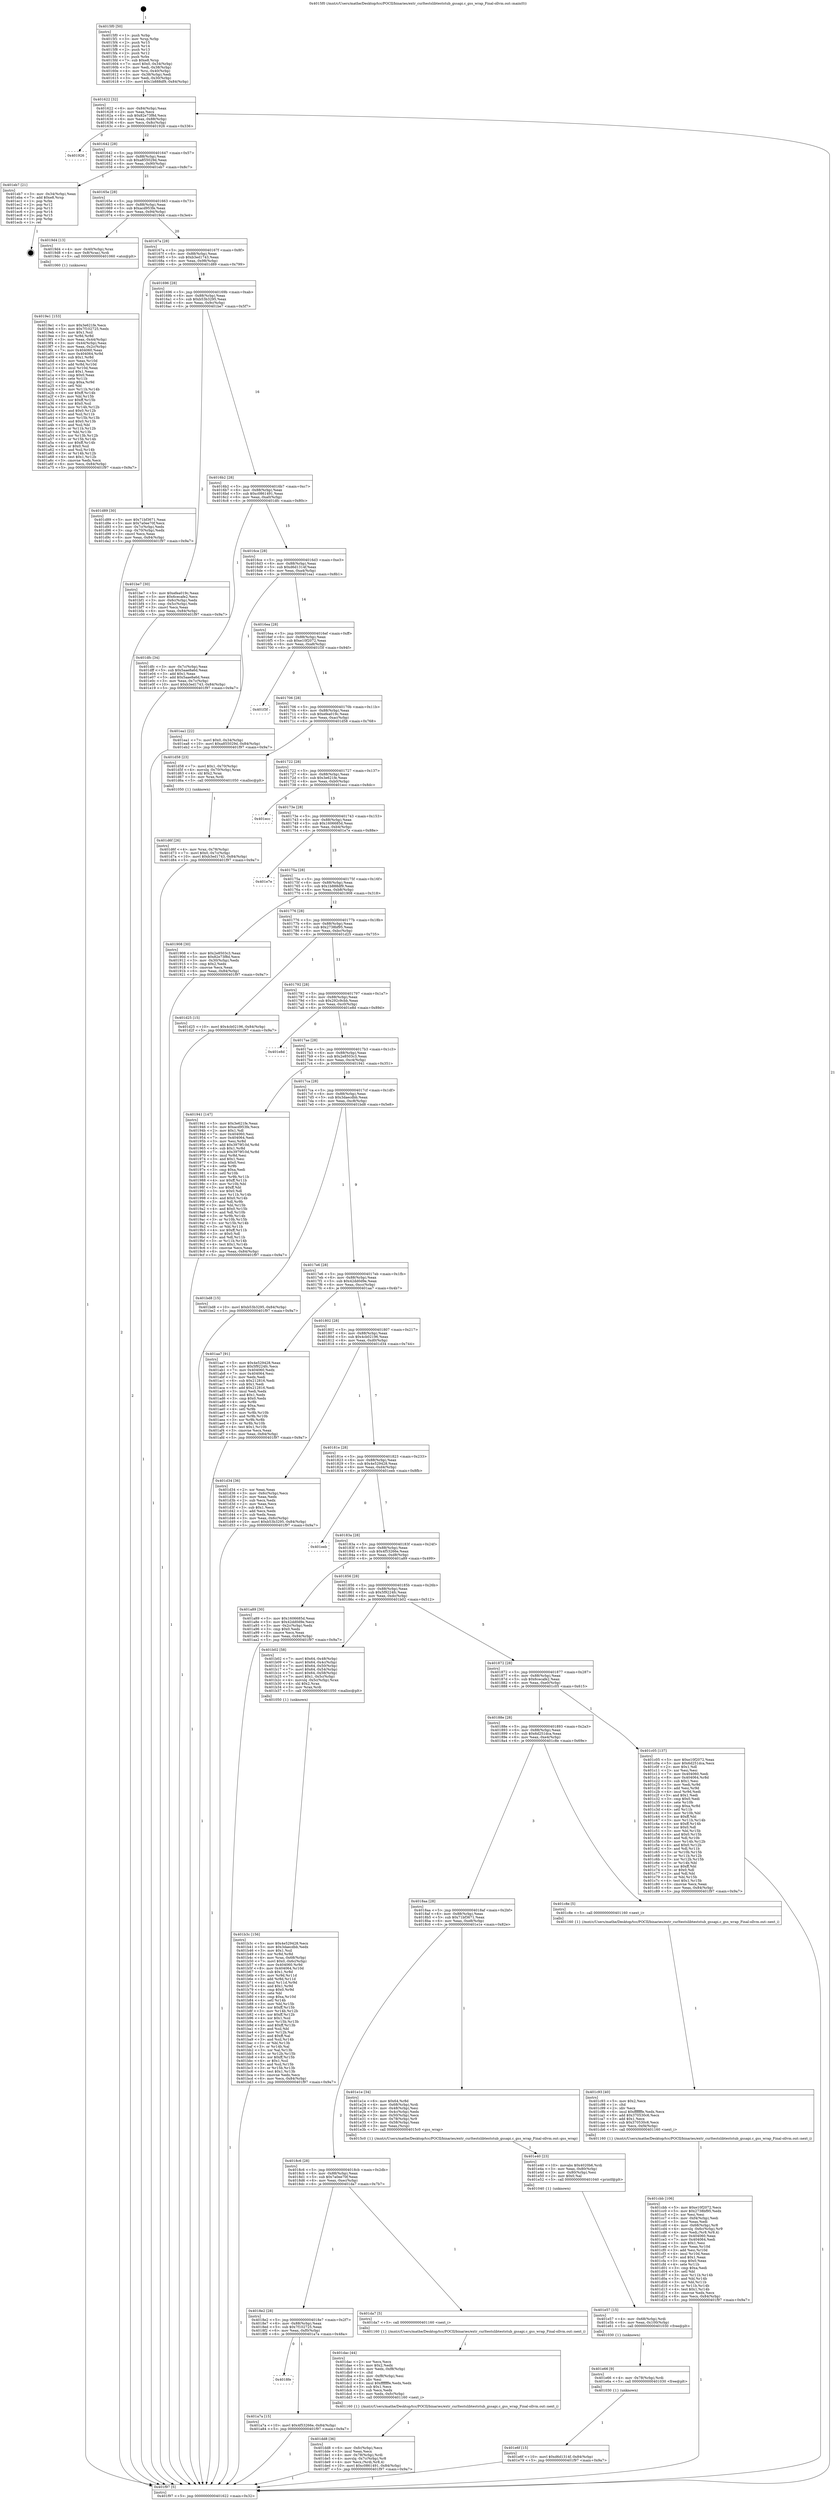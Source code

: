 digraph "0x4015f0" {
  label = "0x4015f0 (/mnt/c/Users/mathe/Desktop/tcc/POCII/binaries/extr_curltestslibteststub_gssapi.c_gss_wrap_Final-ollvm.out::main(0))"
  labelloc = "t"
  node[shape=record]

  Entry [label="",width=0.3,height=0.3,shape=circle,fillcolor=black,style=filled]
  "0x401622" [label="{
     0x401622 [32]\l
     | [instrs]\l
     &nbsp;&nbsp;0x401622 \<+6\>: mov -0x84(%rbp),%eax\l
     &nbsp;&nbsp;0x401628 \<+2\>: mov %eax,%ecx\l
     &nbsp;&nbsp;0x40162a \<+6\>: sub $0x82e73f8d,%ecx\l
     &nbsp;&nbsp;0x401630 \<+6\>: mov %eax,-0x88(%rbp)\l
     &nbsp;&nbsp;0x401636 \<+6\>: mov %ecx,-0x8c(%rbp)\l
     &nbsp;&nbsp;0x40163c \<+6\>: je 0000000000401926 \<main+0x336\>\l
  }"]
  "0x401926" [label="{
     0x401926\l
  }", style=dashed]
  "0x401642" [label="{
     0x401642 [28]\l
     | [instrs]\l
     &nbsp;&nbsp;0x401642 \<+5\>: jmp 0000000000401647 \<main+0x57\>\l
     &nbsp;&nbsp;0x401647 \<+6\>: mov -0x88(%rbp),%eax\l
     &nbsp;&nbsp;0x40164d \<+5\>: sub $0xa855029d,%eax\l
     &nbsp;&nbsp;0x401652 \<+6\>: mov %eax,-0x90(%rbp)\l
     &nbsp;&nbsp;0x401658 \<+6\>: je 0000000000401eb7 \<main+0x8c7\>\l
  }"]
  Exit [label="",width=0.3,height=0.3,shape=circle,fillcolor=black,style=filled,peripheries=2]
  "0x401eb7" [label="{
     0x401eb7 [21]\l
     | [instrs]\l
     &nbsp;&nbsp;0x401eb7 \<+3\>: mov -0x34(%rbp),%eax\l
     &nbsp;&nbsp;0x401eba \<+7\>: add $0xe8,%rsp\l
     &nbsp;&nbsp;0x401ec1 \<+1\>: pop %rbx\l
     &nbsp;&nbsp;0x401ec2 \<+2\>: pop %r12\l
     &nbsp;&nbsp;0x401ec4 \<+2\>: pop %r13\l
     &nbsp;&nbsp;0x401ec6 \<+2\>: pop %r14\l
     &nbsp;&nbsp;0x401ec8 \<+2\>: pop %r15\l
     &nbsp;&nbsp;0x401eca \<+1\>: pop %rbp\l
     &nbsp;&nbsp;0x401ecb \<+1\>: ret\l
  }"]
  "0x40165e" [label="{
     0x40165e [28]\l
     | [instrs]\l
     &nbsp;&nbsp;0x40165e \<+5\>: jmp 0000000000401663 \<main+0x73\>\l
     &nbsp;&nbsp;0x401663 \<+6\>: mov -0x88(%rbp),%eax\l
     &nbsp;&nbsp;0x401669 \<+5\>: sub $0xacd953fe,%eax\l
     &nbsp;&nbsp;0x40166e \<+6\>: mov %eax,-0x94(%rbp)\l
     &nbsp;&nbsp;0x401674 \<+6\>: je 00000000004019d4 \<main+0x3e4\>\l
  }"]
  "0x401e6f" [label="{
     0x401e6f [15]\l
     | [instrs]\l
     &nbsp;&nbsp;0x401e6f \<+10\>: movl $0xd6d1314f,-0x84(%rbp)\l
     &nbsp;&nbsp;0x401e79 \<+5\>: jmp 0000000000401f97 \<main+0x9a7\>\l
  }"]
  "0x4019d4" [label="{
     0x4019d4 [13]\l
     | [instrs]\l
     &nbsp;&nbsp;0x4019d4 \<+4\>: mov -0x40(%rbp),%rax\l
     &nbsp;&nbsp;0x4019d8 \<+4\>: mov 0x8(%rax),%rdi\l
     &nbsp;&nbsp;0x4019dc \<+5\>: call 0000000000401060 \<atoi@plt\>\l
     | [calls]\l
     &nbsp;&nbsp;0x401060 \{1\} (unknown)\l
  }"]
  "0x40167a" [label="{
     0x40167a [28]\l
     | [instrs]\l
     &nbsp;&nbsp;0x40167a \<+5\>: jmp 000000000040167f \<main+0x8f\>\l
     &nbsp;&nbsp;0x40167f \<+6\>: mov -0x88(%rbp),%eax\l
     &nbsp;&nbsp;0x401685 \<+5\>: sub $0xb3ed1743,%eax\l
     &nbsp;&nbsp;0x40168a \<+6\>: mov %eax,-0x98(%rbp)\l
     &nbsp;&nbsp;0x401690 \<+6\>: je 0000000000401d89 \<main+0x799\>\l
  }"]
  "0x401e66" [label="{
     0x401e66 [9]\l
     | [instrs]\l
     &nbsp;&nbsp;0x401e66 \<+4\>: mov -0x78(%rbp),%rdi\l
     &nbsp;&nbsp;0x401e6a \<+5\>: call 0000000000401030 \<free@plt\>\l
     | [calls]\l
     &nbsp;&nbsp;0x401030 \{1\} (unknown)\l
  }"]
  "0x401d89" [label="{
     0x401d89 [30]\l
     | [instrs]\l
     &nbsp;&nbsp;0x401d89 \<+5\>: mov $0x71bf3671,%eax\l
     &nbsp;&nbsp;0x401d8e \<+5\>: mov $0x7a0ee70f,%ecx\l
     &nbsp;&nbsp;0x401d93 \<+3\>: mov -0x7c(%rbp),%edx\l
     &nbsp;&nbsp;0x401d96 \<+3\>: cmp -0x70(%rbp),%edx\l
     &nbsp;&nbsp;0x401d99 \<+3\>: cmovl %ecx,%eax\l
     &nbsp;&nbsp;0x401d9c \<+6\>: mov %eax,-0x84(%rbp)\l
     &nbsp;&nbsp;0x401da2 \<+5\>: jmp 0000000000401f97 \<main+0x9a7\>\l
  }"]
  "0x401696" [label="{
     0x401696 [28]\l
     | [instrs]\l
     &nbsp;&nbsp;0x401696 \<+5\>: jmp 000000000040169b \<main+0xab\>\l
     &nbsp;&nbsp;0x40169b \<+6\>: mov -0x88(%rbp),%eax\l
     &nbsp;&nbsp;0x4016a1 \<+5\>: sub $0xb53b3295,%eax\l
     &nbsp;&nbsp;0x4016a6 \<+6\>: mov %eax,-0x9c(%rbp)\l
     &nbsp;&nbsp;0x4016ac \<+6\>: je 0000000000401be7 \<main+0x5f7\>\l
  }"]
  "0x401e57" [label="{
     0x401e57 [15]\l
     | [instrs]\l
     &nbsp;&nbsp;0x401e57 \<+4\>: mov -0x68(%rbp),%rdi\l
     &nbsp;&nbsp;0x401e5b \<+6\>: mov %eax,-0x100(%rbp)\l
     &nbsp;&nbsp;0x401e61 \<+5\>: call 0000000000401030 \<free@plt\>\l
     | [calls]\l
     &nbsp;&nbsp;0x401030 \{1\} (unknown)\l
  }"]
  "0x401be7" [label="{
     0x401be7 [30]\l
     | [instrs]\l
     &nbsp;&nbsp;0x401be7 \<+5\>: mov $0xefea019c,%eax\l
     &nbsp;&nbsp;0x401bec \<+5\>: mov $0x6cecafe2,%ecx\l
     &nbsp;&nbsp;0x401bf1 \<+3\>: mov -0x6c(%rbp),%edx\l
     &nbsp;&nbsp;0x401bf4 \<+3\>: cmp -0x5c(%rbp),%edx\l
     &nbsp;&nbsp;0x401bf7 \<+3\>: cmovl %ecx,%eax\l
     &nbsp;&nbsp;0x401bfa \<+6\>: mov %eax,-0x84(%rbp)\l
     &nbsp;&nbsp;0x401c00 \<+5\>: jmp 0000000000401f97 \<main+0x9a7\>\l
  }"]
  "0x4016b2" [label="{
     0x4016b2 [28]\l
     | [instrs]\l
     &nbsp;&nbsp;0x4016b2 \<+5\>: jmp 00000000004016b7 \<main+0xc7\>\l
     &nbsp;&nbsp;0x4016b7 \<+6\>: mov -0x88(%rbp),%eax\l
     &nbsp;&nbsp;0x4016bd \<+5\>: sub $0xc0861491,%eax\l
     &nbsp;&nbsp;0x4016c2 \<+6\>: mov %eax,-0xa0(%rbp)\l
     &nbsp;&nbsp;0x4016c8 \<+6\>: je 0000000000401dfc \<main+0x80c\>\l
  }"]
  "0x401e40" [label="{
     0x401e40 [23]\l
     | [instrs]\l
     &nbsp;&nbsp;0x401e40 \<+10\>: movabs $0x4020b6,%rdi\l
     &nbsp;&nbsp;0x401e4a \<+3\>: mov %eax,-0x80(%rbp)\l
     &nbsp;&nbsp;0x401e4d \<+3\>: mov -0x80(%rbp),%esi\l
     &nbsp;&nbsp;0x401e50 \<+2\>: mov $0x0,%al\l
     &nbsp;&nbsp;0x401e52 \<+5\>: call 0000000000401040 \<printf@plt\>\l
     | [calls]\l
     &nbsp;&nbsp;0x401040 \{1\} (unknown)\l
  }"]
  "0x401dfc" [label="{
     0x401dfc [34]\l
     | [instrs]\l
     &nbsp;&nbsp;0x401dfc \<+3\>: mov -0x7c(%rbp),%eax\l
     &nbsp;&nbsp;0x401dff \<+5\>: sub $0x5aae8a6d,%eax\l
     &nbsp;&nbsp;0x401e04 \<+3\>: add $0x1,%eax\l
     &nbsp;&nbsp;0x401e07 \<+5\>: add $0x5aae8a6d,%eax\l
     &nbsp;&nbsp;0x401e0c \<+3\>: mov %eax,-0x7c(%rbp)\l
     &nbsp;&nbsp;0x401e0f \<+10\>: movl $0xb3ed1743,-0x84(%rbp)\l
     &nbsp;&nbsp;0x401e19 \<+5\>: jmp 0000000000401f97 \<main+0x9a7\>\l
  }"]
  "0x4016ce" [label="{
     0x4016ce [28]\l
     | [instrs]\l
     &nbsp;&nbsp;0x4016ce \<+5\>: jmp 00000000004016d3 \<main+0xe3\>\l
     &nbsp;&nbsp;0x4016d3 \<+6\>: mov -0x88(%rbp),%eax\l
     &nbsp;&nbsp;0x4016d9 \<+5\>: sub $0xd6d1314f,%eax\l
     &nbsp;&nbsp;0x4016de \<+6\>: mov %eax,-0xa4(%rbp)\l
     &nbsp;&nbsp;0x4016e4 \<+6\>: je 0000000000401ea1 \<main+0x8b1\>\l
  }"]
  "0x401dd8" [label="{
     0x401dd8 [36]\l
     | [instrs]\l
     &nbsp;&nbsp;0x401dd8 \<+6\>: mov -0xfc(%rbp),%ecx\l
     &nbsp;&nbsp;0x401dde \<+3\>: imul %eax,%ecx\l
     &nbsp;&nbsp;0x401de1 \<+4\>: mov -0x78(%rbp),%rdi\l
     &nbsp;&nbsp;0x401de5 \<+4\>: movslq -0x7c(%rbp),%r8\l
     &nbsp;&nbsp;0x401de9 \<+4\>: mov %ecx,(%rdi,%r8,4)\l
     &nbsp;&nbsp;0x401ded \<+10\>: movl $0xc0861491,-0x84(%rbp)\l
     &nbsp;&nbsp;0x401df7 \<+5\>: jmp 0000000000401f97 \<main+0x9a7\>\l
  }"]
  "0x401ea1" [label="{
     0x401ea1 [22]\l
     | [instrs]\l
     &nbsp;&nbsp;0x401ea1 \<+7\>: movl $0x0,-0x34(%rbp)\l
     &nbsp;&nbsp;0x401ea8 \<+10\>: movl $0xa855029d,-0x84(%rbp)\l
     &nbsp;&nbsp;0x401eb2 \<+5\>: jmp 0000000000401f97 \<main+0x9a7\>\l
  }"]
  "0x4016ea" [label="{
     0x4016ea [28]\l
     | [instrs]\l
     &nbsp;&nbsp;0x4016ea \<+5\>: jmp 00000000004016ef \<main+0xff\>\l
     &nbsp;&nbsp;0x4016ef \<+6\>: mov -0x88(%rbp),%eax\l
     &nbsp;&nbsp;0x4016f5 \<+5\>: sub $0xe10f2072,%eax\l
     &nbsp;&nbsp;0x4016fa \<+6\>: mov %eax,-0xa8(%rbp)\l
     &nbsp;&nbsp;0x401700 \<+6\>: je 0000000000401f3f \<main+0x94f\>\l
  }"]
  "0x401dac" [label="{
     0x401dac [44]\l
     | [instrs]\l
     &nbsp;&nbsp;0x401dac \<+2\>: xor %ecx,%ecx\l
     &nbsp;&nbsp;0x401dae \<+5\>: mov $0x2,%edx\l
     &nbsp;&nbsp;0x401db3 \<+6\>: mov %edx,-0xf8(%rbp)\l
     &nbsp;&nbsp;0x401db9 \<+1\>: cltd\l
     &nbsp;&nbsp;0x401dba \<+6\>: mov -0xf8(%rbp),%esi\l
     &nbsp;&nbsp;0x401dc0 \<+2\>: idiv %esi\l
     &nbsp;&nbsp;0x401dc2 \<+6\>: imul $0xfffffffe,%edx,%edx\l
     &nbsp;&nbsp;0x401dc8 \<+3\>: sub $0x1,%ecx\l
     &nbsp;&nbsp;0x401dcb \<+2\>: sub %ecx,%edx\l
     &nbsp;&nbsp;0x401dcd \<+6\>: mov %edx,-0xfc(%rbp)\l
     &nbsp;&nbsp;0x401dd3 \<+5\>: call 0000000000401160 \<next_i\>\l
     | [calls]\l
     &nbsp;&nbsp;0x401160 \{1\} (/mnt/c/Users/mathe/Desktop/tcc/POCII/binaries/extr_curltestslibteststub_gssapi.c_gss_wrap_Final-ollvm.out::next_i)\l
  }"]
  "0x401f3f" [label="{
     0x401f3f\l
  }", style=dashed]
  "0x401706" [label="{
     0x401706 [28]\l
     | [instrs]\l
     &nbsp;&nbsp;0x401706 \<+5\>: jmp 000000000040170b \<main+0x11b\>\l
     &nbsp;&nbsp;0x40170b \<+6\>: mov -0x88(%rbp),%eax\l
     &nbsp;&nbsp;0x401711 \<+5\>: sub $0xefea019c,%eax\l
     &nbsp;&nbsp;0x401716 \<+6\>: mov %eax,-0xac(%rbp)\l
     &nbsp;&nbsp;0x40171c \<+6\>: je 0000000000401d58 \<main+0x768\>\l
  }"]
  "0x401d6f" [label="{
     0x401d6f [26]\l
     | [instrs]\l
     &nbsp;&nbsp;0x401d6f \<+4\>: mov %rax,-0x78(%rbp)\l
     &nbsp;&nbsp;0x401d73 \<+7\>: movl $0x0,-0x7c(%rbp)\l
     &nbsp;&nbsp;0x401d7a \<+10\>: movl $0xb3ed1743,-0x84(%rbp)\l
     &nbsp;&nbsp;0x401d84 \<+5\>: jmp 0000000000401f97 \<main+0x9a7\>\l
  }"]
  "0x401d58" [label="{
     0x401d58 [23]\l
     | [instrs]\l
     &nbsp;&nbsp;0x401d58 \<+7\>: movl $0x1,-0x70(%rbp)\l
     &nbsp;&nbsp;0x401d5f \<+4\>: movslq -0x70(%rbp),%rax\l
     &nbsp;&nbsp;0x401d63 \<+4\>: shl $0x2,%rax\l
     &nbsp;&nbsp;0x401d67 \<+3\>: mov %rax,%rdi\l
     &nbsp;&nbsp;0x401d6a \<+5\>: call 0000000000401050 \<malloc@plt\>\l
     | [calls]\l
     &nbsp;&nbsp;0x401050 \{1\} (unknown)\l
  }"]
  "0x401722" [label="{
     0x401722 [28]\l
     | [instrs]\l
     &nbsp;&nbsp;0x401722 \<+5\>: jmp 0000000000401727 \<main+0x137\>\l
     &nbsp;&nbsp;0x401727 \<+6\>: mov -0x88(%rbp),%eax\l
     &nbsp;&nbsp;0x40172d \<+5\>: sub $0x3e621fe,%eax\l
     &nbsp;&nbsp;0x401732 \<+6\>: mov %eax,-0xb0(%rbp)\l
     &nbsp;&nbsp;0x401738 \<+6\>: je 0000000000401ecc \<main+0x8dc\>\l
  }"]
  "0x401cbb" [label="{
     0x401cbb [106]\l
     | [instrs]\l
     &nbsp;&nbsp;0x401cbb \<+5\>: mov $0xe10f2072,%ecx\l
     &nbsp;&nbsp;0x401cc0 \<+5\>: mov $0x2738bf95,%edx\l
     &nbsp;&nbsp;0x401cc5 \<+2\>: xor %esi,%esi\l
     &nbsp;&nbsp;0x401cc7 \<+6\>: mov -0xf4(%rbp),%edi\l
     &nbsp;&nbsp;0x401ccd \<+3\>: imul %eax,%edi\l
     &nbsp;&nbsp;0x401cd0 \<+4\>: mov -0x68(%rbp),%r8\l
     &nbsp;&nbsp;0x401cd4 \<+4\>: movslq -0x6c(%rbp),%r9\l
     &nbsp;&nbsp;0x401cd8 \<+4\>: mov %edi,(%r8,%r9,4)\l
     &nbsp;&nbsp;0x401cdc \<+7\>: mov 0x404060,%eax\l
     &nbsp;&nbsp;0x401ce3 \<+7\>: mov 0x404064,%edi\l
     &nbsp;&nbsp;0x401cea \<+3\>: sub $0x1,%esi\l
     &nbsp;&nbsp;0x401ced \<+3\>: mov %eax,%r10d\l
     &nbsp;&nbsp;0x401cf0 \<+3\>: add %esi,%r10d\l
     &nbsp;&nbsp;0x401cf3 \<+4\>: imul %r10d,%eax\l
     &nbsp;&nbsp;0x401cf7 \<+3\>: and $0x1,%eax\l
     &nbsp;&nbsp;0x401cfa \<+3\>: cmp $0x0,%eax\l
     &nbsp;&nbsp;0x401cfd \<+4\>: sete %r11b\l
     &nbsp;&nbsp;0x401d01 \<+3\>: cmp $0xa,%edi\l
     &nbsp;&nbsp;0x401d04 \<+3\>: setl %bl\l
     &nbsp;&nbsp;0x401d07 \<+3\>: mov %r11b,%r14b\l
     &nbsp;&nbsp;0x401d0a \<+3\>: and %bl,%r14b\l
     &nbsp;&nbsp;0x401d0d \<+3\>: xor %bl,%r11b\l
     &nbsp;&nbsp;0x401d10 \<+3\>: or %r11b,%r14b\l
     &nbsp;&nbsp;0x401d13 \<+4\>: test $0x1,%r14b\l
     &nbsp;&nbsp;0x401d17 \<+3\>: cmovne %edx,%ecx\l
     &nbsp;&nbsp;0x401d1a \<+6\>: mov %ecx,-0x84(%rbp)\l
     &nbsp;&nbsp;0x401d20 \<+5\>: jmp 0000000000401f97 \<main+0x9a7\>\l
  }"]
  "0x401ecc" [label="{
     0x401ecc\l
  }", style=dashed]
  "0x40173e" [label="{
     0x40173e [28]\l
     | [instrs]\l
     &nbsp;&nbsp;0x40173e \<+5\>: jmp 0000000000401743 \<main+0x153\>\l
     &nbsp;&nbsp;0x401743 \<+6\>: mov -0x88(%rbp),%eax\l
     &nbsp;&nbsp;0x401749 \<+5\>: sub $0x1606685d,%eax\l
     &nbsp;&nbsp;0x40174e \<+6\>: mov %eax,-0xb4(%rbp)\l
     &nbsp;&nbsp;0x401754 \<+6\>: je 0000000000401e7e \<main+0x88e\>\l
  }"]
  "0x401c93" [label="{
     0x401c93 [40]\l
     | [instrs]\l
     &nbsp;&nbsp;0x401c93 \<+5\>: mov $0x2,%ecx\l
     &nbsp;&nbsp;0x401c98 \<+1\>: cltd\l
     &nbsp;&nbsp;0x401c99 \<+2\>: idiv %ecx\l
     &nbsp;&nbsp;0x401c9b \<+6\>: imul $0xfffffffe,%edx,%ecx\l
     &nbsp;&nbsp;0x401ca1 \<+6\>: add $0x370530c6,%ecx\l
     &nbsp;&nbsp;0x401ca7 \<+3\>: add $0x1,%ecx\l
     &nbsp;&nbsp;0x401caa \<+6\>: sub $0x370530c6,%ecx\l
     &nbsp;&nbsp;0x401cb0 \<+6\>: mov %ecx,-0xf4(%rbp)\l
     &nbsp;&nbsp;0x401cb6 \<+5\>: call 0000000000401160 \<next_i\>\l
     | [calls]\l
     &nbsp;&nbsp;0x401160 \{1\} (/mnt/c/Users/mathe/Desktop/tcc/POCII/binaries/extr_curltestslibteststub_gssapi.c_gss_wrap_Final-ollvm.out::next_i)\l
  }"]
  "0x401e7e" [label="{
     0x401e7e\l
  }", style=dashed]
  "0x40175a" [label="{
     0x40175a [28]\l
     | [instrs]\l
     &nbsp;&nbsp;0x40175a \<+5\>: jmp 000000000040175f \<main+0x16f\>\l
     &nbsp;&nbsp;0x40175f \<+6\>: mov -0x88(%rbp),%eax\l
     &nbsp;&nbsp;0x401765 \<+5\>: sub $0x1b888df9,%eax\l
     &nbsp;&nbsp;0x40176a \<+6\>: mov %eax,-0xb8(%rbp)\l
     &nbsp;&nbsp;0x401770 \<+6\>: je 0000000000401908 \<main+0x318\>\l
  }"]
  "0x401b3c" [label="{
     0x401b3c [156]\l
     | [instrs]\l
     &nbsp;&nbsp;0x401b3c \<+5\>: mov $0x4e529428,%ecx\l
     &nbsp;&nbsp;0x401b41 \<+5\>: mov $0x3daecdbb,%edx\l
     &nbsp;&nbsp;0x401b46 \<+3\>: mov $0x1,%sil\l
     &nbsp;&nbsp;0x401b49 \<+3\>: xor %r8d,%r8d\l
     &nbsp;&nbsp;0x401b4c \<+4\>: mov %rax,-0x68(%rbp)\l
     &nbsp;&nbsp;0x401b50 \<+7\>: movl $0x0,-0x6c(%rbp)\l
     &nbsp;&nbsp;0x401b57 \<+8\>: mov 0x404060,%r9d\l
     &nbsp;&nbsp;0x401b5f \<+8\>: mov 0x404064,%r10d\l
     &nbsp;&nbsp;0x401b67 \<+4\>: sub $0x1,%r8d\l
     &nbsp;&nbsp;0x401b6b \<+3\>: mov %r9d,%r11d\l
     &nbsp;&nbsp;0x401b6e \<+3\>: add %r8d,%r11d\l
     &nbsp;&nbsp;0x401b71 \<+4\>: imul %r11d,%r9d\l
     &nbsp;&nbsp;0x401b75 \<+4\>: and $0x1,%r9d\l
     &nbsp;&nbsp;0x401b79 \<+4\>: cmp $0x0,%r9d\l
     &nbsp;&nbsp;0x401b7d \<+3\>: sete %bl\l
     &nbsp;&nbsp;0x401b80 \<+4\>: cmp $0xa,%r10d\l
     &nbsp;&nbsp;0x401b84 \<+4\>: setl %r14b\l
     &nbsp;&nbsp;0x401b88 \<+3\>: mov %bl,%r15b\l
     &nbsp;&nbsp;0x401b8b \<+4\>: xor $0xff,%r15b\l
     &nbsp;&nbsp;0x401b8f \<+3\>: mov %r14b,%r12b\l
     &nbsp;&nbsp;0x401b92 \<+4\>: xor $0xff,%r12b\l
     &nbsp;&nbsp;0x401b96 \<+4\>: xor $0x1,%sil\l
     &nbsp;&nbsp;0x401b9a \<+3\>: mov %r15b,%r13b\l
     &nbsp;&nbsp;0x401b9d \<+4\>: and $0xff,%r13b\l
     &nbsp;&nbsp;0x401ba1 \<+3\>: and %sil,%bl\l
     &nbsp;&nbsp;0x401ba4 \<+3\>: mov %r12b,%al\l
     &nbsp;&nbsp;0x401ba7 \<+2\>: and $0xff,%al\l
     &nbsp;&nbsp;0x401ba9 \<+3\>: and %sil,%r14b\l
     &nbsp;&nbsp;0x401bac \<+3\>: or %bl,%r13b\l
     &nbsp;&nbsp;0x401baf \<+3\>: or %r14b,%al\l
     &nbsp;&nbsp;0x401bb2 \<+3\>: xor %al,%r13b\l
     &nbsp;&nbsp;0x401bb5 \<+3\>: or %r12b,%r15b\l
     &nbsp;&nbsp;0x401bb8 \<+4\>: xor $0xff,%r15b\l
     &nbsp;&nbsp;0x401bbc \<+4\>: or $0x1,%sil\l
     &nbsp;&nbsp;0x401bc0 \<+3\>: and %sil,%r15b\l
     &nbsp;&nbsp;0x401bc3 \<+3\>: or %r15b,%r13b\l
     &nbsp;&nbsp;0x401bc6 \<+4\>: test $0x1,%r13b\l
     &nbsp;&nbsp;0x401bca \<+3\>: cmovne %edx,%ecx\l
     &nbsp;&nbsp;0x401bcd \<+6\>: mov %ecx,-0x84(%rbp)\l
     &nbsp;&nbsp;0x401bd3 \<+5\>: jmp 0000000000401f97 \<main+0x9a7\>\l
  }"]
  "0x401908" [label="{
     0x401908 [30]\l
     | [instrs]\l
     &nbsp;&nbsp;0x401908 \<+5\>: mov $0x2e8503c3,%eax\l
     &nbsp;&nbsp;0x40190d \<+5\>: mov $0x82e73f8d,%ecx\l
     &nbsp;&nbsp;0x401912 \<+3\>: mov -0x30(%rbp),%edx\l
     &nbsp;&nbsp;0x401915 \<+3\>: cmp $0x2,%edx\l
     &nbsp;&nbsp;0x401918 \<+3\>: cmovne %ecx,%eax\l
     &nbsp;&nbsp;0x40191b \<+6\>: mov %eax,-0x84(%rbp)\l
     &nbsp;&nbsp;0x401921 \<+5\>: jmp 0000000000401f97 \<main+0x9a7\>\l
  }"]
  "0x401776" [label="{
     0x401776 [28]\l
     | [instrs]\l
     &nbsp;&nbsp;0x401776 \<+5\>: jmp 000000000040177b \<main+0x18b\>\l
     &nbsp;&nbsp;0x40177b \<+6\>: mov -0x88(%rbp),%eax\l
     &nbsp;&nbsp;0x401781 \<+5\>: sub $0x2738bf95,%eax\l
     &nbsp;&nbsp;0x401786 \<+6\>: mov %eax,-0xbc(%rbp)\l
     &nbsp;&nbsp;0x40178c \<+6\>: je 0000000000401d25 \<main+0x735\>\l
  }"]
  "0x401f97" [label="{
     0x401f97 [5]\l
     | [instrs]\l
     &nbsp;&nbsp;0x401f97 \<+5\>: jmp 0000000000401622 \<main+0x32\>\l
  }"]
  "0x4015f0" [label="{
     0x4015f0 [50]\l
     | [instrs]\l
     &nbsp;&nbsp;0x4015f0 \<+1\>: push %rbp\l
     &nbsp;&nbsp;0x4015f1 \<+3\>: mov %rsp,%rbp\l
     &nbsp;&nbsp;0x4015f4 \<+2\>: push %r15\l
     &nbsp;&nbsp;0x4015f6 \<+2\>: push %r14\l
     &nbsp;&nbsp;0x4015f8 \<+2\>: push %r13\l
     &nbsp;&nbsp;0x4015fa \<+2\>: push %r12\l
     &nbsp;&nbsp;0x4015fc \<+1\>: push %rbx\l
     &nbsp;&nbsp;0x4015fd \<+7\>: sub $0xe8,%rsp\l
     &nbsp;&nbsp;0x401604 \<+7\>: movl $0x0,-0x34(%rbp)\l
     &nbsp;&nbsp;0x40160b \<+3\>: mov %edi,-0x38(%rbp)\l
     &nbsp;&nbsp;0x40160e \<+4\>: mov %rsi,-0x40(%rbp)\l
     &nbsp;&nbsp;0x401612 \<+3\>: mov -0x38(%rbp),%edi\l
     &nbsp;&nbsp;0x401615 \<+3\>: mov %edi,-0x30(%rbp)\l
     &nbsp;&nbsp;0x401618 \<+10\>: movl $0x1b888df9,-0x84(%rbp)\l
  }"]
  "0x4018fe" [label="{
     0x4018fe\l
  }", style=dashed]
  "0x401d25" [label="{
     0x401d25 [15]\l
     | [instrs]\l
     &nbsp;&nbsp;0x401d25 \<+10\>: movl $0x4cb02196,-0x84(%rbp)\l
     &nbsp;&nbsp;0x401d2f \<+5\>: jmp 0000000000401f97 \<main+0x9a7\>\l
  }"]
  "0x401792" [label="{
     0x401792 [28]\l
     | [instrs]\l
     &nbsp;&nbsp;0x401792 \<+5\>: jmp 0000000000401797 \<main+0x1a7\>\l
     &nbsp;&nbsp;0x401797 \<+6\>: mov -0x88(%rbp),%eax\l
     &nbsp;&nbsp;0x40179d \<+5\>: sub $0x292c9cbb,%eax\l
     &nbsp;&nbsp;0x4017a2 \<+6\>: mov %eax,-0xc0(%rbp)\l
     &nbsp;&nbsp;0x4017a8 \<+6\>: je 0000000000401e8d \<main+0x89d\>\l
  }"]
  "0x401a7a" [label="{
     0x401a7a [15]\l
     | [instrs]\l
     &nbsp;&nbsp;0x401a7a \<+10\>: movl $0x4f53266e,-0x84(%rbp)\l
     &nbsp;&nbsp;0x401a84 \<+5\>: jmp 0000000000401f97 \<main+0x9a7\>\l
  }"]
  "0x401e8d" [label="{
     0x401e8d\l
  }", style=dashed]
  "0x4017ae" [label="{
     0x4017ae [28]\l
     | [instrs]\l
     &nbsp;&nbsp;0x4017ae \<+5\>: jmp 00000000004017b3 \<main+0x1c3\>\l
     &nbsp;&nbsp;0x4017b3 \<+6\>: mov -0x88(%rbp),%eax\l
     &nbsp;&nbsp;0x4017b9 \<+5\>: sub $0x2e8503c3,%eax\l
     &nbsp;&nbsp;0x4017be \<+6\>: mov %eax,-0xc4(%rbp)\l
     &nbsp;&nbsp;0x4017c4 \<+6\>: je 0000000000401941 \<main+0x351\>\l
  }"]
  "0x4018e2" [label="{
     0x4018e2 [28]\l
     | [instrs]\l
     &nbsp;&nbsp;0x4018e2 \<+5\>: jmp 00000000004018e7 \<main+0x2f7\>\l
     &nbsp;&nbsp;0x4018e7 \<+6\>: mov -0x88(%rbp),%eax\l
     &nbsp;&nbsp;0x4018ed \<+5\>: sub $0x7f102725,%eax\l
     &nbsp;&nbsp;0x4018f2 \<+6\>: mov %eax,-0xf0(%rbp)\l
     &nbsp;&nbsp;0x4018f8 \<+6\>: je 0000000000401a7a \<main+0x48a\>\l
  }"]
  "0x401941" [label="{
     0x401941 [147]\l
     | [instrs]\l
     &nbsp;&nbsp;0x401941 \<+5\>: mov $0x3e621fe,%eax\l
     &nbsp;&nbsp;0x401946 \<+5\>: mov $0xacd953fe,%ecx\l
     &nbsp;&nbsp;0x40194b \<+2\>: mov $0x1,%dl\l
     &nbsp;&nbsp;0x40194d \<+7\>: mov 0x404060,%esi\l
     &nbsp;&nbsp;0x401954 \<+7\>: mov 0x404064,%edi\l
     &nbsp;&nbsp;0x40195b \<+3\>: mov %esi,%r8d\l
     &nbsp;&nbsp;0x40195e \<+7\>: add $0x3979f10d,%r8d\l
     &nbsp;&nbsp;0x401965 \<+4\>: sub $0x1,%r8d\l
     &nbsp;&nbsp;0x401969 \<+7\>: sub $0x3979f10d,%r8d\l
     &nbsp;&nbsp;0x401970 \<+4\>: imul %r8d,%esi\l
     &nbsp;&nbsp;0x401974 \<+3\>: and $0x1,%esi\l
     &nbsp;&nbsp;0x401977 \<+3\>: cmp $0x0,%esi\l
     &nbsp;&nbsp;0x40197a \<+4\>: sete %r9b\l
     &nbsp;&nbsp;0x40197e \<+3\>: cmp $0xa,%edi\l
     &nbsp;&nbsp;0x401981 \<+4\>: setl %r10b\l
     &nbsp;&nbsp;0x401985 \<+3\>: mov %r9b,%r11b\l
     &nbsp;&nbsp;0x401988 \<+4\>: xor $0xff,%r11b\l
     &nbsp;&nbsp;0x40198c \<+3\>: mov %r10b,%bl\l
     &nbsp;&nbsp;0x40198f \<+3\>: xor $0xff,%bl\l
     &nbsp;&nbsp;0x401992 \<+3\>: xor $0x0,%dl\l
     &nbsp;&nbsp;0x401995 \<+3\>: mov %r11b,%r14b\l
     &nbsp;&nbsp;0x401998 \<+4\>: and $0x0,%r14b\l
     &nbsp;&nbsp;0x40199c \<+3\>: and %dl,%r9b\l
     &nbsp;&nbsp;0x40199f \<+3\>: mov %bl,%r15b\l
     &nbsp;&nbsp;0x4019a2 \<+4\>: and $0x0,%r15b\l
     &nbsp;&nbsp;0x4019a6 \<+3\>: and %dl,%r10b\l
     &nbsp;&nbsp;0x4019a9 \<+3\>: or %r9b,%r14b\l
     &nbsp;&nbsp;0x4019ac \<+3\>: or %r10b,%r15b\l
     &nbsp;&nbsp;0x4019af \<+3\>: xor %r15b,%r14b\l
     &nbsp;&nbsp;0x4019b2 \<+3\>: or %bl,%r11b\l
     &nbsp;&nbsp;0x4019b5 \<+4\>: xor $0xff,%r11b\l
     &nbsp;&nbsp;0x4019b9 \<+3\>: or $0x0,%dl\l
     &nbsp;&nbsp;0x4019bc \<+3\>: and %dl,%r11b\l
     &nbsp;&nbsp;0x4019bf \<+3\>: or %r11b,%r14b\l
     &nbsp;&nbsp;0x4019c2 \<+4\>: test $0x1,%r14b\l
     &nbsp;&nbsp;0x4019c6 \<+3\>: cmovne %ecx,%eax\l
     &nbsp;&nbsp;0x4019c9 \<+6\>: mov %eax,-0x84(%rbp)\l
     &nbsp;&nbsp;0x4019cf \<+5\>: jmp 0000000000401f97 \<main+0x9a7\>\l
  }"]
  "0x4017ca" [label="{
     0x4017ca [28]\l
     | [instrs]\l
     &nbsp;&nbsp;0x4017ca \<+5\>: jmp 00000000004017cf \<main+0x1df\>\l
     &nbsp;&nbsp;0x4017cf \<+6\>: mov -0x88(%rbp),%eax\l
     &nbsp;&nbsp;0x4017d5 \<+5\>: sub $0x3daecdbb,%eax\l
     &nbsp;&nbsp;0x4017da \<+6\>: mov %eax,-0xc8(%rbp)\l
     &nbsp;&nbsp;0x4017e0 \<+6\>: je 0000000000401bd8 \<main+0x5e8\>\l
  }"]
  "0x4019e1" [label="{
     0x4019e1 [153]\l
     | [instrs]\l
     &nbsp;&nbsp;0x4019e1 \<+5\>: mov $0x3e621fe,%ecx\l
     &nbsp;&nbsp;0x4019e6 \<+5\>: mov $0x7f102725,%edx\l
     &nbsp;&nbsp;0x4019eb \<+3\>: mov $0x1,%sil\l
     &nbsp;&nbsp;0x4019ee \<+3\>: xor %r8d,%r8d\l
     &nbsp;&nbsp;0x4019f1 \<+3\>: mov %eax,-0x44(%rbp)\l
     &nbsp;&nbsp;0x4019f4 \<+3\>: mov -0x44(%rbp),%eax\l
     &nbsp;&nbsp;0x4019f7 \<+3\>: mov %eax,-0x2c(%rbp)\l
     &nbsp;&nbsp;0x4019fa \<+7\>: mov 0x404060,%eax\l
     &nbsp;&nbsp;0x401a01 \<+8\>: mov 0x404064,%r9d\l
     &nbsp;&nbsp;0x401a09 \<+4\>: sub $0x1,%r8d\l
     &nbsp;&nbsp;0x401a0d \<+3\>: mov %eax,%r10d\l
     &nbsp;&nbsp;0x401a10 \<+3\>: add %r8d,%r10d\l
     &nbsp;&nbsp;0x401a13 \<+4\>: imul %r10d,%eax\l
     &nbsp;&nbsp;0x401a17 \<+3\>: and $0x1,%eax\l
     &nbsp;&nbsp;0x401a1a \<+3\>: cmp $0x0,%eax\l
     &nbsp;&nbsp;0x401a1d \<+4\>: sete %r11b\l
     &nbsp;&nbsp;0x401a21 \<+4\>: cmp $0xa,%r9d\l
     &nbsp;&nbsp;0x401a25 \<+3\>: setl %bl\l
     &nbsp;&nbsp;0x401a28 \<+3\>: mov %r11b,%r14b\l
     &nbsp;&nbsp;0x401a2b \<+4\>: xor $0xff,%r14b\l
     &nbsp;&nbsp;0x401a2f \<+3\>: mov %bl,%r15b\l
     &nbsp;&nbsp;0x401a32 \<+4\>: xor $0xff,%r15b\l
     &nbsp;&nbsp;0x401a36 \<+4\>: xor $0x0,%sil\l
     &nbsp;&nbsp;0x401a3a \<+3\>: mov %r14b,%r12b\l
     &nbsp;&nbsp;0x401a3d \<+4\>: and $0x0,%r12b\l
     &nbsp;&nbsp;0x401a41 \<+3\>: and %sil,%r11b\l
     &nbsp;&nbsp;0x401a44 \<+3\>: mov %r15b,%r13b\l
     &nbsp;&nbsp;0x401a47 \<+4\>: and $0x0,%r13b\l
     &nbsp;&nbsp;0x401a4b \<+3\>: and %sil,%bl\l
     &nbsp;&nbsp;0x401a4e \<+3\>: or %r11b,%r12b\l
     &nbsp;&nbsp;0x401a51 \<+3\>: or %bl,%r13b\l
     &nbsp;&nbsp;0x401a54 \<+3\>: xor %r13b,%r12b\l
     &nbsp;&nbsp;0x401a57 \<+3\>: or %r15b,%r14b\l
     &nbsp;&nbsp;0x401a5a \<+4\>: xor $0xff,%r14b\l
     &nbsp;&nbsp;0x401a5e \<+4\>: or $0x0,%sil\l
     &nbsp;&nbsp;0x401a62 \<+3\>: and %sil,%r14b\l
     &nbsp;&nbsp;0x401a65 \<+3\>: or %r14b,%r12b\l
     &nbsp;&nbsp;0x401a68 \<+4\>: test $0x1,%r12b\l
     &nbsp;&nbsp;0x401a6c \<+3\>: cmovne %edx,%ecx\l
     &nbsp;&nbsp;0x401a6f \<+6\>: mov %ecx,-0x84(%rbp)\l
     &nbsp;&nbsp;0x401a75 \<+5\>: jmp 0000000000401f97 \<main+0x9a7\>\l
  }"]
  "0x401da7" [label="{
     0x401da7 [5]\l
     | [instrs]\l
     &nbsp;&nbsp;0x401da7 \<+5\>: call 0000000000401160 \<next_i\>\l
     | [calls]\l
     &nbsp;&nbsp;0x401160 \{1\} (/mnt/c/Users/mathe/Desktop/tcc/POCII/binaries/extr_curltestslibteststub_gssapi.c_gss_wrap_Final-ollvm.out::next_i)\l
  }"]
  "0x401bd8" [label="{
     0x401bd8 [15]\l
     | [instrs]\l
     &nbsp;&nbsp;0x401bd8 \<+10\>: movl $0xb53b3295,-0x84(%rbp)\l
     &nbsp;&nbsp;0x401be2 \<+5\>: jmp 0000000000401f97 \<main+0x9a7\>\l
  }"]
  "0x4017e6" [label="{
     0x4017e6 [28]\l
     | [instrs]\l
     &nbsp;&nbsp;0x4017e6 \<+5\>: jmp 00000000004017eb \<main+0x1fb\>\l
     &nbsp;&nbsp;0x4017eb \<+6\>: mov -0x88(%rbp),%eax\l
     &nbsp;&nbsp;0x4017f1 \<+5\>: sub $0x42dd0d9e,%eax\l
     &nbsp;&nbsp;0x4017f6 \<+6\>: mov %eax,-0xcc(%rbp)\l
     &nbsp;&nbsp;0x4017fc \<+6\>: je 0000000000401aa7 \<main+0x4b7\>\l
  }"]
  "0x4018c6" [label="{
     0x4018c6 [28]\l
     | [instrs]\l
     &nbsp;&nbsp;0x4018c6 \<+5\>: jmp 00000000004018cb \<main+0x2db\>\l
     &nbsp;&nbsp;0x4018cb \<+6\>: mov -0x88(%rbp),%eax\l
     &nbsp;&nbsp;0x4018d1 \<+5\>: sub $0x7a0ee70f,%eax\l
     &nbsp;&nbsp;0x4018d6 \<+6\>: mov %eax,-0xec(%rbp)\l
     &nbsp;&nbsp;0x4018dc \<+6\>: je 0000000000401da7 \<main+0x7b7\>\l
  }"]
  "0x401aa7" [label="{
     0x401aa7 [91]\l
     | [instrs]\l
     &nbsp;&nbsp;0x401aa7 \<+5\>: mov $0x4e529428,%eax\l
     &nbsp;&nbsp;0x401aac \<+5\>: mov $0x5f9224fc,%ecx\l
     &nbsp;&nbsp;0x401ab1 \<+7\>: mov 0x404060,%edx\l
     &nbsp;&nbsp;0x401ab8 \<+7\>: mov 0x404064,%esi\l
     &nbsp;&nbsp;0x401abf \<+2\>: mov %edx,%edi\l
     &nbsp;&nbsp;0x401ac1 \<+6\>: sub $0x212816,%edi\l
     &nbsp;&nbsp;0x401ac7 \<+3\>: sub $0x1,%edi\l
     &nbsp;&nbsp;0x401aca \<+6\>: add $0x212816,%edi\l
     &nbsp;&nbsp;0x401ad0 \<+3\>: imul %edi,%edx\l
     &nbsp;&nbsp;0x401ad3 \<+3\>: and $0x1,%edx\l
     &nbsp;&nbsp;0x401ad6 \<+3\>: cmp $0x0,%edx\l
     &nbsp;&nbsp;0x401ad9 \<+4\>: sete %r8b\l
     &nbsp;&nbsp;0x401add \<+3\>: cmp $0xa,%esi\l
     &nbsp;&nbsp;0x401ae0 \<+4\>: setl %r9b\l
     &nbsp;&nbsp;0x401ae4 \<+3\>: mov %r8b,%r10b\l
     &nbsp;&nbsp;0x401ae7 \<+3\>: and %r9b,%r10b\l
     &nbsp;&nbsp;0x401aea \<+3\>: xor %r9b,%r8b\l
     &nbsp;&nbsp;0x401aed \<+3\>: or %r8b,%r10b\l
     &nbsp;&nbsp;0x401af0 \<+4\>: test $0x1,%r10b\l
     &nbsp;&nbsp;0x401af4 \<+3\>: cmovne %ecx,%eax\l
     &nbsp;&nbsp;0x401af7 \<+6\>: mov %eax,-0x84(%rbp)\l
     &nbsp;&nbsp;0x401afd \<+5\>: jmp 0000000000401f97 \<main+0x9a7\>\l
  }"]
  "0x401802" [label="{
     0x401802 [28]\l
     | [instrs]\l
     &nbsp;&nbsp;0x401802 \<+5\>: jmp 0000000000401807 \<main+0x217\>\l
     &nbsp;&nbsp;0x401807 \<+6\>: mov -0x88(%rbp),%eax\l
     &nbsp;&nbsp;0x40180d \<+5\>: sub $0x4cb02196,%eax\l
     &nbsp;&nbsp;0x401812 \<+6\>: mov %eax,-0xd0(%rbp)\l
     &nbsp;&nbsp;0x401818 \<+6\>: je 0000000000401d34 \<main+0x744\>\l
  }"]
  "0x401e1e" [label="{
     0x401e1e [34]\l
     | [instrs]\l
     &nbsp;&nbsp;0x401e1e \<+6\>: mov $0x64,%r8d\l
     &nbsp;&nbsp;0x401e24 \<+4\>: mov -0x68(%rbp),%rdi\l
     &nbsp;&nbsp;0x401e28 \<+3\>: mov -0x48(%rbp),%esi\l
     &nbsp;&nbsp;0x401e2b \<+3\>: mov -0x4c(%rbp),%edx\l
     &nbsp;&nbsp;0x401e2e \<+3\>: mov -0x50(%rbp),%ecx\l
     &nbsp;&nbsp;0x401e31 \<+4\>: mov -0x78(%rbp),%r9\l
     &nbsp;&nbsp;0x401e35 \<+3\>: mov -0x58(%rbp),%eax\l
     &nbsp;&nbsp;0x401e38 \<+3\>: mov %eax,(%rsp)\l
     &nbsp;&nbsp;0x401e3b \<+5\>: call 00000000004015c0 \<gss_wrap\>\l
     | [calls]\l
     &nbsp;&nbsp;0x4015c0 \{1\} (/mnt/c/Users/mathe/Desktop/tcc/POCII/binaries/extr_curltestslibteststub_gssapi.c_gss_wrap_Final-ollvm.out::gss_wrap)\l
  }"]
  "0x401d34" [label="{
     0x401d34 [36]\l
     | [instrs]\l
     &nbsp;&nbsp;0x401d34 \<+2\>: xor %eax,%eax\l
     &nbsp;&nbsp;0x401d36 \<+3\>: mov -0x6c(%rbp),%ecx\l
     &nbsp;&nbsp;0x401d39 \<+2\>: mov %eax,%edx\l
     &nbsp;&nbsp;0x401d3b \<+2\>: sub %ecx,%edx\l
     &nbsp;&nbsp;0x401d3d \<+2\>: mov %eax,%ecx\l
     &nbsp;&nbsp;0x401d3f \<+3\>: sub $0x1,%ecx\l
     &nbsp;&nbsp;0x401d42 \<+2\>: add %ecx,%edx\l
     &nbsp;&nbsp;0x401d44 \<+2\>: sub %edx,%eax\l
     &nbsp;&nbsp;0x401d46 \<+3\>: mov %eax,-0x6c(%rbp)\l
     &nbsp;&nbsp;0x401d49 \<+10\>: movl $0xb53b3295,-0x84(%rbp)\l
     &nbsp;&nbsp;0x401d53 \<+5\>: jmp 0000000000401f97 \<main+0x9a7\>\l
  }"]
  "0x40181e" [label="{
     0x40181e [28]\l
     | [instrs]\l
     &nbsp;&nbsp;0x40181e \<+5\>: jmp 0000000000401823 \<main+0x233\>\l
     &nbsp;&nbsp;0x401823 \<+6\>: mov -0x88(%rbp),%eax\l
     &nbsp;&nbsp;0x401829 \<+5\>: sub $0x4e529428,%eax\l
     &nbsp;&nbsp;0x40182e \<+6\>: mov %eax,-0xd4(%rbp)\l
     &nbsp;&nbsp;0x401834 \<+6\>: je 0000000000401eeb \<main+0x8fb\>\l
  }"]
  "0x4018aa" [label="{
     0x4018aa [28]\l
     | [instrs]\l
     &nbsp;&nbsp;0x4018aa \<+5\>: jmp 00000000004018af \<main+0x2bf\>\l
     &nbsp;&nbsp;0x4018af \<+6\>: mov -0x88(%rbp),%eax\l
     &nbsp;&nbsp;0x4018b5 \<+5\>: sub $0x71bf3671,%eax\l
     &nbsp;&nbsp;0x4018ba \<+6\>: mov %eax,-0xe8(%rbp)\l
     &nbsp;&nbsp;0x4018c0 \<+6\>: je 0000000000401e1e \<main+0x82e\>\l
  }"]
  "0x401eeb" [label="{
     0x401eeb\l
  }", style=dashed]
  "0x40183a" [label="{
     0x40183a [28]\l
     | [instrs]\l
     &nbsp;&nbsp;0x40183a \<+5\>: jmp 000000000040183f \<main+0x24f\>\l
     &nbsp;&nbsp;0x40183f \<+6\>: mov -0x88(%rbp),%eax\l
     &nbsp;&nbsp;0x401845 \<+5\>: sub $0x4f53266e,%eax\l
     &nbsp;&nbsp;0x40184a \<+6\>: mov %eax,-0xd8(%rbp)\l
     &nbsp;&nbsp;0x401850 \<+6\>: je 0000000000401a89 \<main+0x499\>\l
  }"]
  "0x401c8e" [label="{
     0x401c8e [5]\l
     | [instrs]\l
     &nbsp;&nbsp;0x401c8e \<+5\>: call 0000000000401160 \<next_i\>\l
     | [calls]\l
     &nbsp;&nbsp;0x401160 \{1\} (/mnt/c/Users/mathe/Desktop/tcc/POCII/binaries/extr_curltestslibteststub_gssapi.c_gss_wrap_Final-ollvm.out::next_i)\l
  }"]
  "0x401a89" [label="{
     0x401a89 [30]\l
     | [instrs]\l
     &nbsp;&nbsp;0x401a89 \<+5\>: mov $0x1606685d,%eax\l
     &nbsp;&nbsp;0x401a8e \<+5\>: mov $0x42dd0d9e,%ecx\l
     &nbsp;&nbsp;0x401a93 \<+3\>: mov -0x2c(%rbp),%edx\l
     &nbsp;&nbsp;0x401a96 \<+3\>: cmp $0x0,%edx\l
     &nbsp;&nbsp;0x401a99 \<+3\>: cmove %ecx,%eax\l
     &nbsp;&nbsp;0x401a9c \<+6\>: mov %eax,-0x84(%rbp)\l
     &nbsp;&nbsp;0x401aa2 \<+5\>: jmp 0000000000401f97 \<main+0x9a7\>\l
  }"]
  "0x401856" [label="{
     0x401856 [28]\l
     | [instrs]\l
     &nbsp;&nbsp;0x401856 \<+5\>: jmp 000000000040185b \<main+0x26b\>\l
     &nbsp;&nbsp;0x40185b \<+6\>: mov -0x88(%rbp),%eax\l
     &nbsp;&nbsp;0x401861 \<+5\>: sub $0x5f9224fc,%eax\l
     &nbsp;&nbsp;0x401866 \<+6\>: mov %eax,-0xdc(%rbp)\l
     &nbsp;&nbsp;0x40186c \<+6\>: je 0000000000401b02 \<main+0x512\>\l
  }"]
  "0x40188e" [label="{
     0x40188e [28]\l
     | [instrs]\l
     &nbsp;&nbsp;0x40188e \<+5\>: jmp 0000000000401893 \<main+0x2a3\>\l
     &nbsp;&nbsp;0x401893 \<+6\>: mov -0x88(%rbp),%eax\l
     &nbsp;&nbsp;0x401899 \<+5\>: sub $0x6d251dca,%eax\l
     &nbsp;&nbsp;0x40189e \<+6\>: mov %eax,-0xe4(%rbp)\l
     &nbsp;&nbsp;0x4018a4 \<+6\>: je 0000000000401c8e \<main+0x69e\>\l
  }"]
  "0x401b02" [label="{
     0x401b02 [58]\l
     | [instrs]\l
     &nbsp;&nbsp;0x401b02 \<+7\>: movl $0x64,-0x48(%rbp)\l
     &nbsp;&nbsp;0x401b09 \<+7\>: movl $0x64,-0x4c(%rbp)\l
     &nbsp;&nbsp;0x401b10 \<+7\>: movl $0x64,-0x50(%rbp)\l
     &nbsp;&nbsp;0x401b17 \<+7\>: movl $0x64,-0x54(%rbp)\l
     &nbsp;&nbsp;0x401b1e \<+7\>: movl $0x64,-0x58(%rbp)\l
     &nbsp;&nbsp;0x401b25 \<+7\>: movl $0x1,-0x5c(%rbp)\l
     &nbsp;&nbsp;0x401b2c \<+4\>: movslq -0x5c(%rbp),%rax\l
     &nbsp;&nbsp;0x401b30 \<+4\>: shl $0x2,%rax\l
     &nbsp;&nbsp;0x401b34 \<+3\>: mov %rax,%rdi\l
     &nbsp;&nbsp;0x401b37 \<+5\>: call 0000000000401050 \<malloc@plt\>\l
     | [calls]\l
     &nbsp;&nbsp;0x401050 \{1\} (unknown)\l
  }"]
  "0x401872" [label="{
     0x401872 [28]\l
     | [instrs]\l
     &nbsp;&nbsp;0x401872 \<+5\>: jmp 0000000000401877 \<main+0x287\>\l
     &nbsp;&nbsp;0x401877 \<+6\>: mov -0x88(%rbp),%eax\l
     &nbsp;&nbsp;0x40187d \<+5\>: sub $0x6cecafe2,%eax\l
     &nbsp;&nbsp;0x401882 \<+6\>: mov %eax,-0xe0(%rbp)\l
     &nbsp;&nbsp;0x401888 \<+6\>: je 0000000000401c05 \<main+0x615\>\l
  }"]
  "0x401c05" [label="{
     0x401c05 [137]\l
     | [instrs]\l
     &nbsp;&nbsp;0x401c05 \<+5\>: mov $0xe10f2072,%eax\l
     &nbsp;&nbsp;0x401c0a \<+5\>: mov $0x6d251dca,%ecx\l
     &nbsp;&nbsp;0x401c0f \<+2\>: mov $0x1,%dl\l
     &nbsp;&nbsp;0x401c11 \<+2\>: xor %esi,%esi\l
     &nbsp;&nbsp;0x401c13 \<+7\>: mov 0x404060,%edi\l
     &nbsp;&nbsp;0x401c1a \<+8\>: mov 0x404064,%r8d\l
     &nbsp;&nbsp;0x401c22 \<+3\>: sub $0x1,%esi\l
     &nbsp;&nbsp;0x401c25 \<+3\>: mov %edi,%r9d\l
     &nbsp;&nbsp;0x401c28 \<+3\>: add %esi,%r9d\l
     &nbsp;&nbsp;0x401c2b \<+4\>: imul %r9d,%edi\l
     &nbsp;&nbsp;0x401c2f \<+3\>: and $0x1,%edi\l
     &nbsp;&nbsp;0x401c32 \<+3\>: cmp $0x0,%edi\l
     &nbsp;&nbsp;0x401c35 \<+4\>: sete %r10b\l
     &nbsp;&nbsp;0x401c39 \<+4\>: cmp $0xa,%r8d\l
     &nbsp;&nbsp;0x401c3d \<+4\>: setl %r11b\l
     &nbsp;&nbsp;0x401c41 \<+3\>: mov %r10b,%bl\l
     &nbsp;&nbsp;0x401c44 \<+3\>: xor $0xff,%bl\l
     &nbsp;&nbsp;0x401c47 \<+3\>: mov %r11b,%r14b\l
     &nbsp;&nbsp;0x401c4a \<+4\>: xor $0xff,%r14b\l
     &nbsp;&nbsp;0x401c4e \<+3\>: xor $0x0,%dl\l
     &nbsp;&nbsp;0x401c51 \<+3\>: mov %bl,%r15b\l
     &nbsp;&nbsp;0x401c54 \<+4\>: and $0x0,%r15b\l
     &nbsp;&nbsp;0x401c58 \<+3\>: and %dl,%r10b\l
     &nbsp;&nbsp;0x401c5b \<+3\>: mov %r14b,%r12b\l
     &nbsp;&nbsp;0x401c5e \<+4\>: and $0x0,%r12b\l
     &nbsp;&nbsp;0x401c62 \<+3\>: and %dl,%r11b\l
     &nbsp;&nbsp;0x401c65 \<+3\>: or %r10b,%r15b\l
     &nbsp;&nbsp;0x401c68 \<+3\>: or %r11b,%r12b\l
     &nbsp;&nbsp;0x401c6b \<+3\>: xor %r12b,%r15b\l
     &nbsp;&nbsp;0x401c6e \<+3\>: or %r14b,%bl\l
     &nbsp;&nbsp;0x401c71 \<+3\>: xor $0xff,%bl\l
     &nbsp;&nbsp;0x401c74 \<+3\>: or $0x0,%dl\l
     &nbsp;&nbsp;0x401c77 \<+2\>: and %dl,%bl\l
     &nbsp;&nbsp;0x401c79 \<+3\>: or %bl,%r15b\l
     &nbsp;&nbsp;0x401c7c \<+4\>: test $0x1,%r15b\l
     &nbsp;&nbsp;0x401c80 \<+3\>: cmovne %ecx,%eax\l
     &nbsp;&nbsp;0x401c83 \<+6\>: mov %eax,-0x84(%rbp)\l
     &nbsp;&nbsp;0x401c89 \<+5\>: jmp 0000000000401f97 \<main+0x9a7\>\l
  }"]
  Entry -> "0x4015f0" [label=" 1"]
  "0x401622" -> "0x401926" [label=" 0"]
  "0x401622" -> "0x401642" [label=" 22"]
  "0x401eb7" -> Exit [label=" 1"]
  "0x401642" -> "0x401eb7" [label=" 1"]
  "0x401642" -> "0x40165e" [label=" 21"]
  "0x401ea1" -> "0x401f97" [label=" 1"]
  "0x40165e" -> "0x4019d4" [label=" 1"]
  "0x40165e" -> "0x40167a" [label=" 20"]
  "0x401e6f" -> "0x401f97" [label=" 1"]
  "0x40167a" -> "0x401d89" [label=" 2"]
  "0x40167a" -> "0x401696" [label=" 18"]
  "0x401e66" -> "0x401e6f" [label=" 1"]
  "0x401696" -> "0x401be7" [label=" 2"]
  "0x401696" -> "0x4016b2" [label=" 16"]
  "0x401e57" -> "0x401e66" [label=" 1"]
  "0x4016b2" -> "0x401dfc" [label=" 1"]
  "0x4016b2" -> "0x4016ce" [label=" 15"]
  "0x401e40" -> "0x401e57" [label=" 1"]
  "0x4016ce" -> "0x401ea1" [label=" 1"]
  "0x4016ce" -> "0x4016ea" [label=" 14"]
  "0x401e1e" -> "0x401e40" [label=" 1"]
  "0x4016ea" -> "0x401f3f" [label=" 0"]
  "0x4016ea" -> "0x401706" [label=" 14"]
  "0x401dfc" -> "0x401f97" [label=" 1"]
  "0x401706" -> "0x401d58" [label=" 1"]
  "0x401706" -> "0x401722" [label=" 13"]
  "0x401dd8" -> "0x401f97" [label=" 1"]
  "0x401722" -> "0x401ecc" [label=" 0"]
  "0x401722" -> "0x40173e" [label=" 13"]
  "0x401dac" -> "0x401dd8" [label=" 1"]
  "0x40173e" -> "0x401e7e" [label=" 0"]
  "0x40173e" -> "0x40175a" [label=" 13"]
  "0x401da7" -> "0x401dac" [label=" 1"]
  "0x40175a" -> "0x401908" [label=" 1"]
  "0x40175a" -> "0x401776" [label=" 12"]
  "0x401908" -> "0x401f97" [label=" 1"]
  "0x4015f0" -> "0x401622" [label=" 1"]
  "0x401f97" -> "0x401622" [label=" 21"]
  "0x401d89" -> "0x401f97" [label=" 2"]
  "0x401776" -> "0x401d25" [label=" 1"]
  "0x401776" -> "0x401792" [label=" 11"]
  "0x401d6f" -> "0x401f97" [label=" 1"]
  "0x401792" -> "0x401e8d" [label=" 0"]
  "0x401792" -> "0x4017ae" [label=" 11"]
  "0x401d58" -> "0x401d6f" [label=" 1"]
  "0x4017ae" -> "0x401941" [label=" 1"]
  "0x4017ae" -> "0x4017ca" [label=" 10"]
  "0x401941" -> "0x401f97" [label=" 1"]
  "0x4019d4" -> "0x4019e1" [label=" 1"]
  "0x4019e1" -> "0x401f97" [label=" 1"]
  "0x401d25" -> "0x401f97" [label=" 1"]
  "0x4017ca" -> "0x401bd8" [label=" 1"]
  "0x4017ca" -> "0x4017e6" [label=" 9"]
  "0x401cbb" -> "0x401f97" [label=" 1"]
  "0x4017e6" -> "0x401aa7" [label=" 1"]
  "0x4017e6" -> "0x401802" [label=" 8"]
  "0x401c8e" -> "0x401c93" [label=" 1"]
  "0x401802" -> "0x401d34" [label=" 1"]
  "0x401802" -> "0x40181e" [label=" 7"]
  "0x401c05" -> "0x401f97" [label=" 1"]
  "0x40181e" -> "0x401eeb" [label=" 0"]
  "0x40181e" -> "0x40183a" [label=" 7"]
  "0x401bd8" -> "0x401f97" [label=" 1"]
  "0x40183a" -> "0x401a89" [label=" 1"]
  "0x40183a" -> "0x401856" [label=" 6"]
  "0x401b3c" -> "0x401f97" [label=" 1"]
  "0x401856" -> "0x401b02" [label=" 1"]
  "0x401856" -> "0x401872" [label=" 5"]
  "0x401aa7" -> "0x401f97" [label=" 1"]
  "0x401872" -> "0x401c05" [label=" 1"]
  "0x401872" -> "0x40188e" [label=" 4"]
  "0x401b02" -> "0x401b3c" [label=" 1"]
  "0x40188e" -> "0x401c8e" [label=" 1"]
  "0x40188e" -> "0x4018aa" [label=" 3"]
  "0x401be7" -> "0x401f97" [label=" 2"]
  "0x4018aa" -> "0x401e1e" [label=" 1"]
  "0x4018aa" -> "0x4018c6" [label=" 2"]
  "0x401c93" -> "0x401cbb" [label=" 1"]
  "0x4018c6" -> "0x401da7" [label=" 1"]
  "0x4018c6" -> "0x4018e2" [label=" 1"]
  "0x401d34" -> "0x401f97" [label=" 1"]
  "0x4018e2" -> "0x401a7a" [label=" 1"]
  "0x4018e2" -> "0x4018fe" [label=" 0"]
  "0x401a7a" -> "0x401f97" [label=" 1"]
  "0x401a89" -> "0x401f97" [label=" 1"]
}
